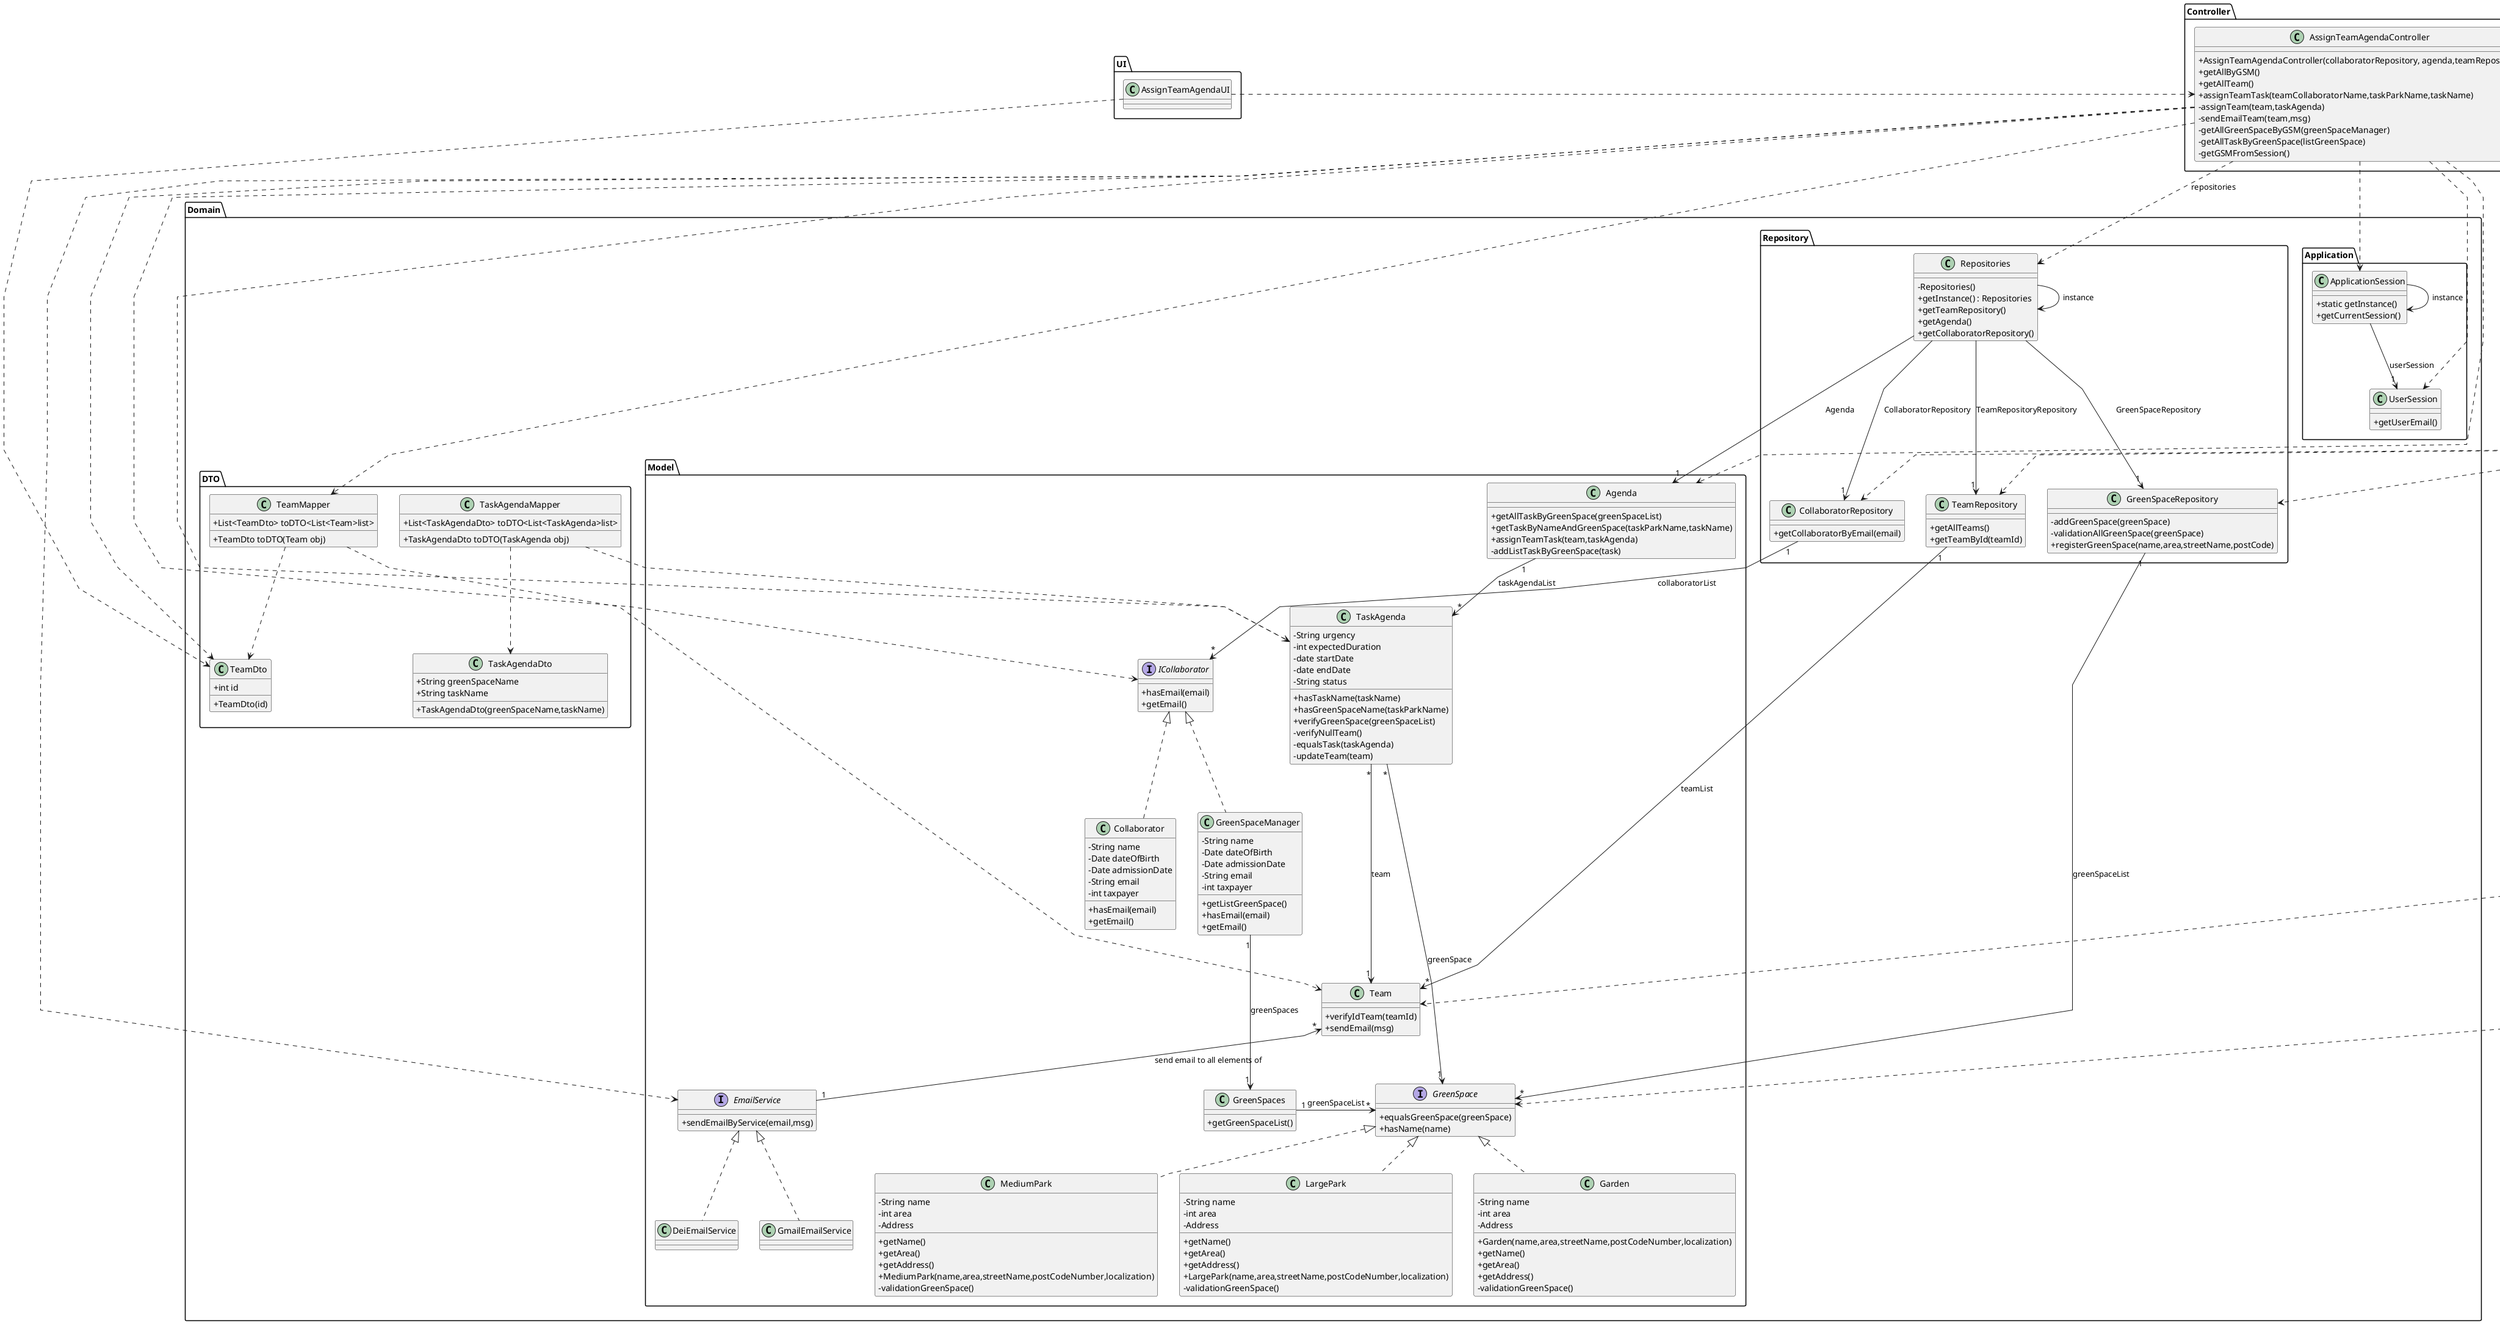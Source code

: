 @startuml
'skinparam monochrome true
skinparam packageStyle rectangle
skinparam shadowing false
skinparam linetype polyline
'skinparam linetype orto

skinparam classAttributeIconSize 0

'left to right direction
package "UI" <<Folder>> {
    class AssignTeamAgendaUI {
    }
}

package "Controller" <<Folder>> {
    class AssignTeamAgendaController {
        + AssignTeamAgendaController(collaboratorRepository, agenda,teamRepository)
        + getAllByGSM()
        + getAllTeam()
        + assignTeamTask(teamCollaboratorName,taskParkName,taskName)
        - assignTeam(team,taskAgenda)
        - sendEmailTeam(team,msg)
        - getAllGreenSpaceByGSM(greenSpaceManager)
        - getAllTaskByGreenSpace(listGreenSpace)
        - getGSMFromSession()
    }
}
package "UI" <<Folder>> {
    class AssignTeamAgendaUI {
    }
}



'left to right direction
package "Domain" <<Folder>> {
    package "Domain.DTO" <<Folder>> {
        class TeamMapper{
            + List<TeamDto> toDTO<List<Team>list>
            + TeamDto toDTO(Team obj)
        }

        class TeamDto{
            + int id
            + TeamDto(id)
        }

        class TaskAgendaMapper{
            + List<TaskAgendaDto> toDTO<List<TaskAgenda>list>
            + TaskAgendaDto toDTO(TaskAgenda obj)
        }

        class TaskAgendaDto{
            + String greenSpaceName
            + String taskName
            + TaskAgendaDto(greenSpaceName,taskName)
        }
    }

    package "Domain.Application" <<Folder>> {

        class ApplicationSession
        {
            + static getInstance()
            + getCurrentSession()
        }

        class UserSession
        {
            + getUserEmail()
        }
    }

    package "Domain.Model" <<Folder>> {

        interface EmailService{
           + sendEmailByService(email,msg)
        }

        class DeiEmailService implements EmailService{

        }

        class GmailEmailService implements EmailService{

        }

        class Team{
            + verifyIdTeam(teamId)
            + sendEmail(msg)
        }

        interface ICollaborator{
            + hasEmail(email)
            + getEmail()
        }

        class Collaborator implements ICollaborator{
            - String name
            - Date dateOfBirth
            - Date admissionDate
            - String email
            - int taxpayer
            + hasEmail(email)
            + getEmail()
        }

        class GreenSpaceManager implements ICollaborator{
            - String name
            - Date dateOfBirth
            - Date admissionDate
            - String email
            - int taxpayer
            + getListGreenSpace()
            + hasEmail(email)
            + getEmail()
        }

        interface GreenSpace {
            + equalsGreenSpace(greenSpace)
            + hasName(name)
        }

        class Garden implements GreenSpace{
            - String name
            - int area
            - Address

            + Garden(name,area,streetName,postCodeNumber,localization)
            + getName()
            + getArea()
            + getAddress()
            - validationGreenSpace()
        }

        class MediumPark implements GreenSpace{
            - String name
            - int area
            - Address

            + getName()
            + getArea()
            + getAddress()
            + MediumPark(name,area,streetName,postCodeNumber,localization)
            - validationGreenSpace()
        }

        class LargePark implements GreenSpace{
            - String name
            - int area
            - Address

            + getName()
            + getArea()
            + getAddress()
            + LargePark(name,area,streetName,postCodeNumber,localization)
            - validationGreenSpace()

        }

        class GreenSpaces{
            + getGreenSpaceList()
        }

        class Agenda{

            + getAllTaskByGreenSpace(greenSpaceList)
            + getTaskByNameAndGreenSpace(taskParkName,taskName)
            + assignTeamTask(team,taskAgenda)
            - addListTaskByGreenSpace(task)
        }


        class TaskAgenda {

            - String urgency
            - int expectedDuration
            - date startDate
            - date endDate
            - String status

            + hasTaskName(taskName)
            + hasGreenSpaceName(taskParkName)
            + verifyGreenSpace(greenSpaceList)
            - verifyNullTeam()
            - equalsTask(taskAgenda)
            - updateTeam(team)


        }

    }

    package "Domain.Repository" <<Folder>> {

        class Repositories {

            - Repositories()
            + getInstance() : Repositories
            + getTeamRepository()
            + getAgenda()
            + getCollaboratorRepository()
        }

        class CollaboratorRepository {
            + getCollaboratorByEmail(email)
        }

        class GreenSpaceRepository {
            - addGreenSpace(greenSpace)
            - validationAllGreenSpace(greenSpace)
            + registerGreenSpace(name,area,streetName,postCode)
        }

        class TeamRepository{
            + getAllTeams()
            + getTeamById(teamId)
        }
    }
}

TeamMapper ..> TeamDto
TeamMapper ..> Team
TaskAgendaMapper ..> TaskAgendaDto
TaskAgendaMapper ..> TaskAgenda

'-------------------Instance-------------------
Repositories -> Repositories : instance
ApplicationSession -> ApplicationSession : instance

'-------------------UI-------------------
AssignTeamAgendaUI .> AssignTeamAgendaController
AssignTeamAgendaUI ..> TeamDto

'-------------------Controller-------------------
AssignTeamAgendaController ..> TeamDto
AssignTeamAgendaController ..> TeamMapper
AssignTeamAgendaController ..> Repositories : repositories
AssignTeamAgendaController ..> ApplicationSession
AssignTeamAgendaController ...> UserSession
AssignTeamAgendaController ...> GreenSpaceRepository

AssignTeamAgendaController ...> ICollaborator
AssignTeamAgendaController ...> Agenda
AssignTeamAgendaController ...> CollaboratorRepository
AssignTeamAgendaController ...> TeamRepository
AssignTeamAgendaController ...> GreenSpace
AssignTeamAgendaController ...> TaskAgenda
AssignTeamAgendaController ...> EmailService

AssignTeamAgendaController ...> Team


'-------------------ApplicationSession-------------------
ApplicationSession --> "1" UserSession : userSession

'-------------------Repositories-------------------
Repositories ---> "1" TeamRepository : TeamRepositoryRepository
Repositories ---> "1" CollaboratorRepository : CollaboratorRepository
Repositories ---> "1" Agenda : Agenda
Repositories ---> "1" GreenSpaceRepository :GreenSpaceRepository
GreenSpaceManager "1" ---> "1" GreenSpaces : greenSpaces


'-------------------CollaboratorRepository-------------------
CollaboratorRepository "1"  -> "*" ICollaborator : collaboratorList

'-------------------GreenSpaceRepository-------------------
GreenSpaceRepository "1" --> "*" GreenSpace : greenSpaceList

'-------------------GreenSpaceRepository-------------------
TeamRepository "1" --> "*" Team : teamList

'-------------------GreenSpace-------------------
GreenSpaces "1" -> "*" GreenSpace : greenSpaceList

Agenda "1" --> "*" TaskAgenda : taskAgendaList
TaskAgenda "*" ----> "1" GreenSpace : greenSpace
TaskAgenda "*" ---> "1" Team  : team

Team "*" <-- "1" EmailService : send email to all elements of
@enduml